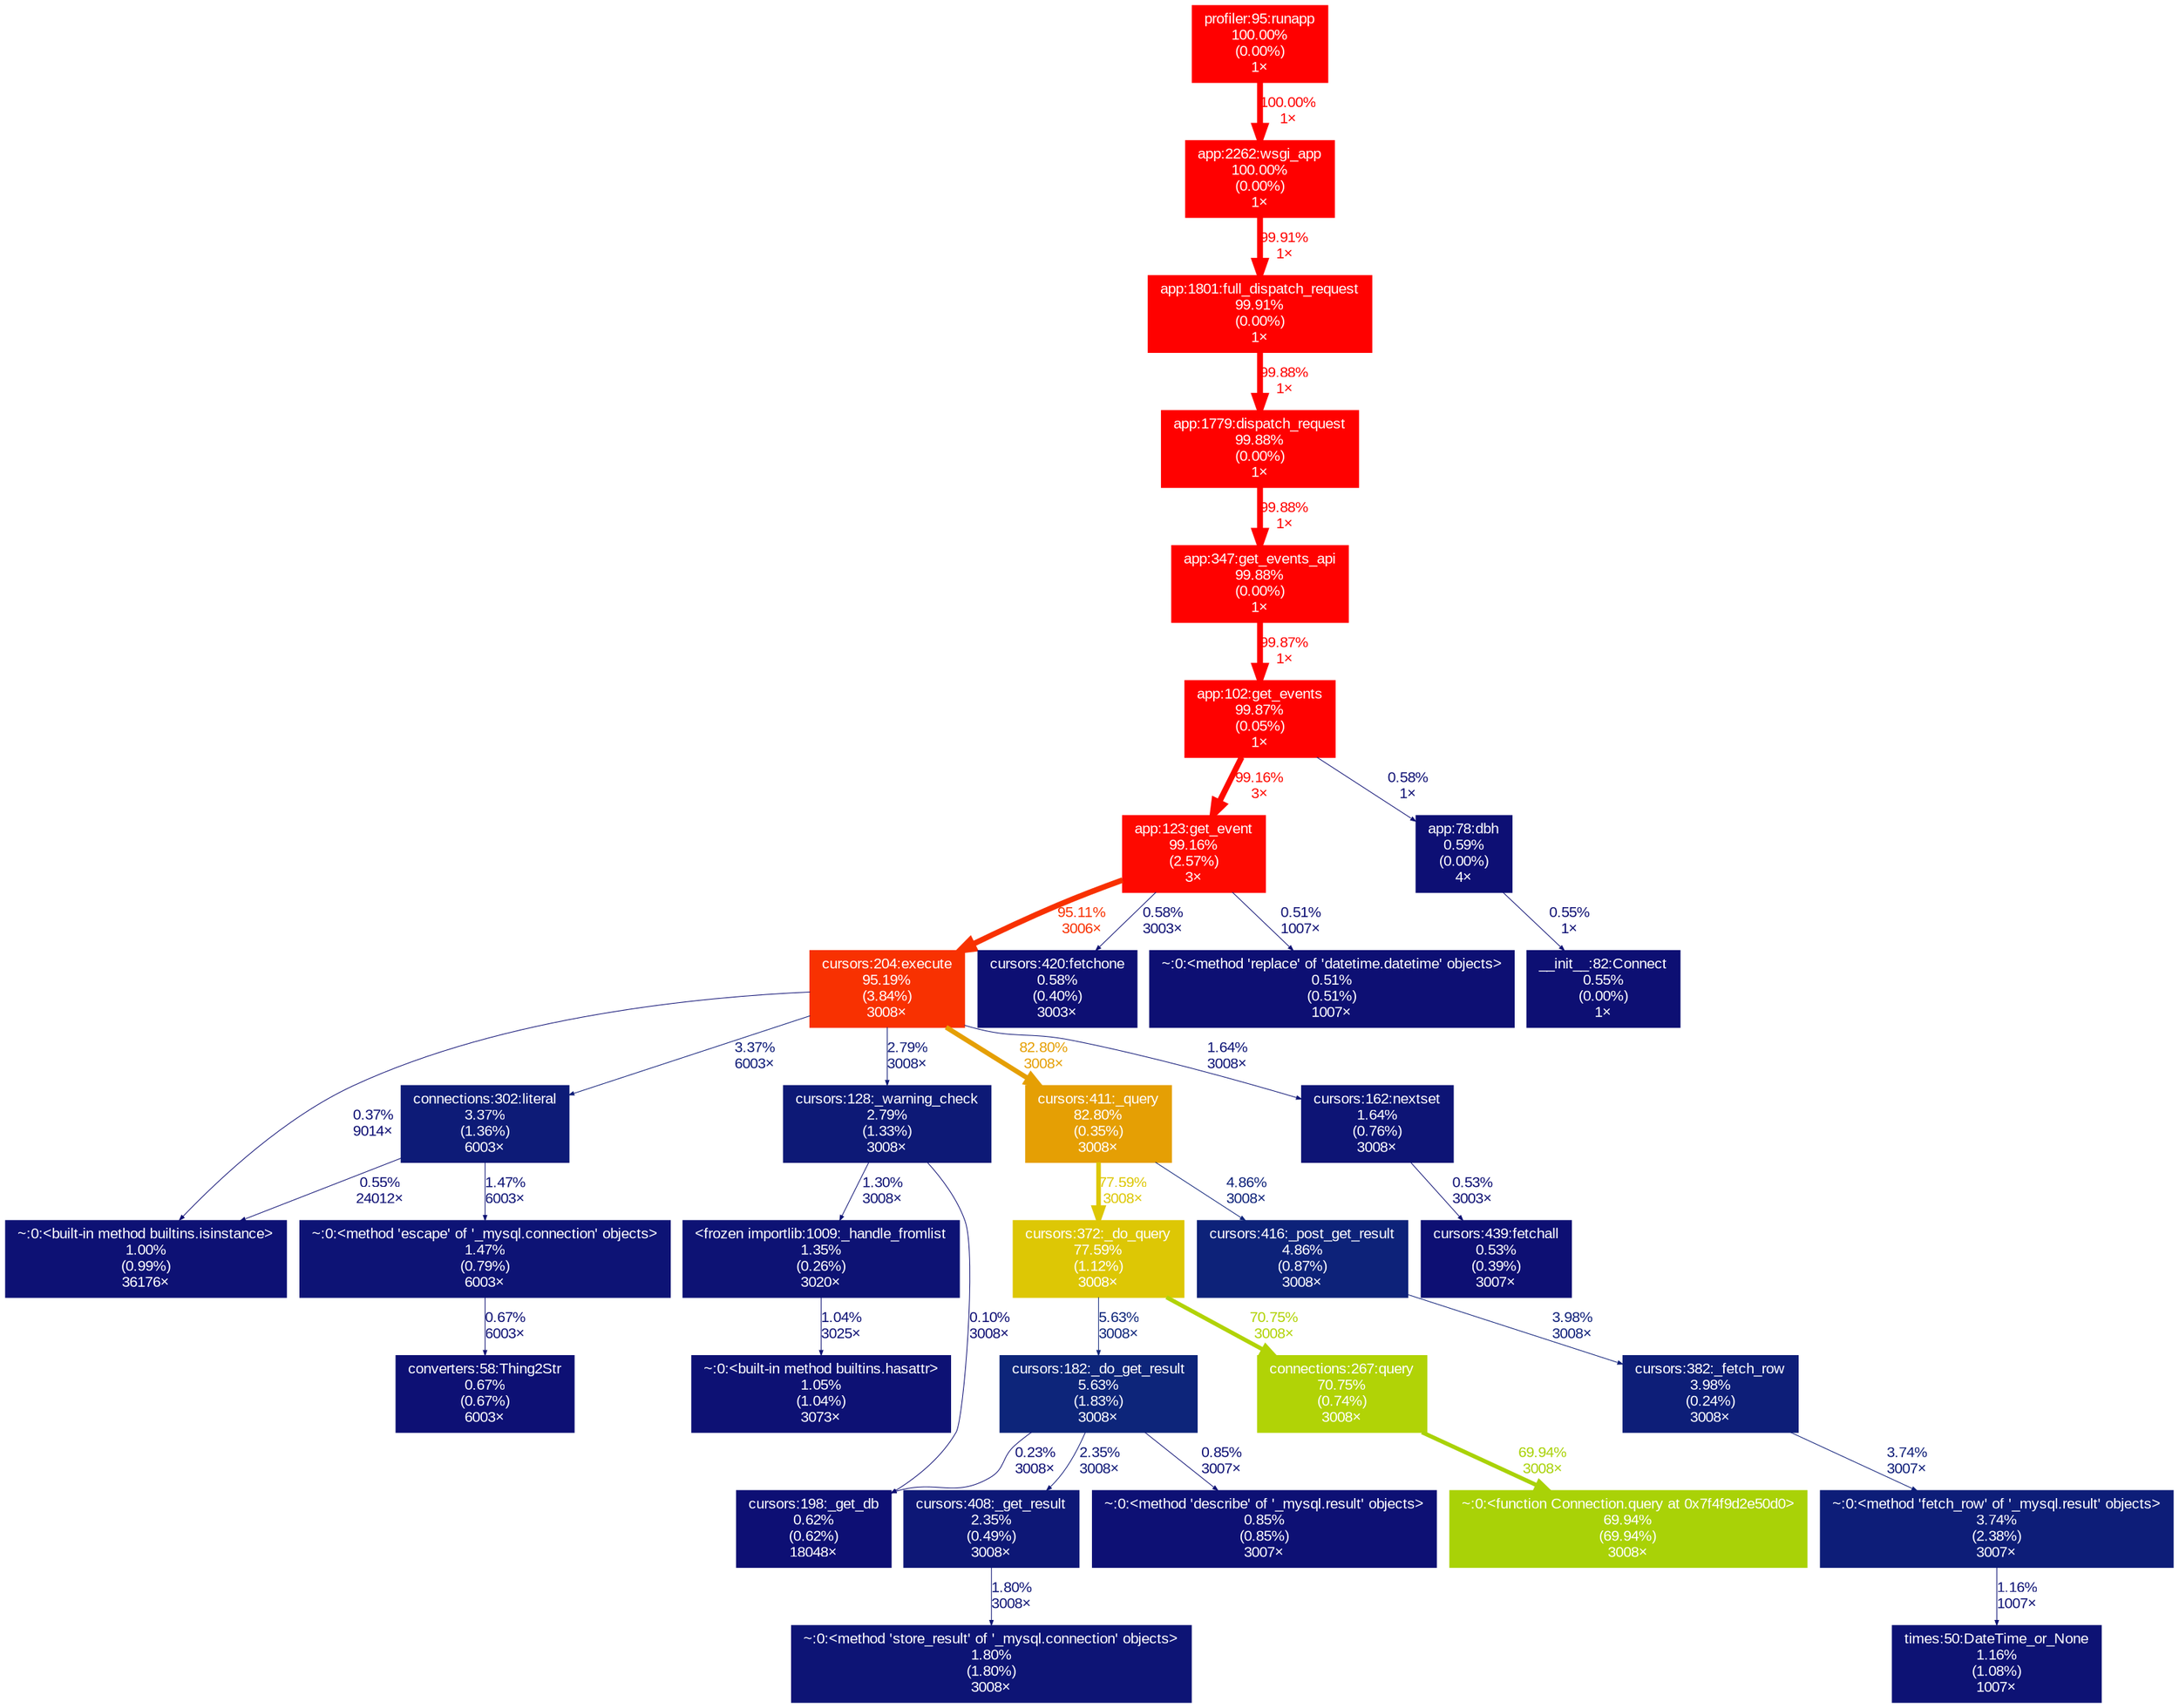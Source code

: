 digraph {
	graph [fontname=Arial, nodesep=0.125, ranksep=0.25];
	node [fontcolor=white, fontname=Arial, height=0, shape=box, style=filled, width=0];
	edge [fontname=Arial];
	11 [color="#ff0100", fontcolor="#ffffff", fontsize="10.00", label="app:102:get_events\n99.87%\n(0.05%)\n1×", tooltip="/home/isucon/torb/webapp/python/app.py"];
	11 -> 12 [arrowsize="1.00", color="#fe0900", fontcolor="#fe0900", fontsize="10.00", label="99.16%\n3×", labeldistance="3.97", penwidth="3.97"];
	11 -> 116 [arrowsize="0.35", color="#0d0f73", fontcolor="#0d0f73", fontsize="10.00", label="0.58%\n1×", labeldistance="0.50", penwidth="0.50"];
	12 [color="#fe0900", fontcolor="#ffffff", fontsize="10.00", label="app:123:get_event\n99.16%\n(2.57%)\n3×", tooltip="/home/isucon/torb/webapp/python/app.py"];
	12 -> 59 [arrowsize="0.98", color="#f83101", fontcolor="#f83101", fontsize="10.00", label="95.11%\n3006×", labeldistance="3.80", penwidth="3.80"];
	12 -> 150 [arrowsize="0.35", color="#0d0f73", fontcolor="#0d0f73", fontsize="10.00", label="0.58%\n3003×", labeldistance="0.50", penwidth="0.50"];
	12 -> 308 [arrowsize="0.35", color="#0d0f73", fontcolor="#0d0f73", fontsize="10.00", label="0.51%\n1007×", labeldistance="0.50", penwidth="0.50"];
	13 [color="#ff0100", fontcolor="#ffffff", fontsize="10.00", label="app:347:get_events_api\n99.88%\n(0.00%)\n1×", tooltip="/home/isucon/torb/webapp/python/app.py"];
	13 -> 11 [arrowsize="1.00", color="#ff0100", fontcolor="#ff0100", fontsize="10.00", label="99.87%\n1×", labeldistance="3.99", penwidth="3.99"];
	25 [color="#ff0000", fontcolor="#ffffff", fontsize="10.00", label="profiler:95:runapp\n100.00%\n(0.00%)\n1×", tooltip="/home/isucon/torb/webapp/python/venv/lib/python3.7/site-packages/werkzeug/contrib/profiler.py"];
	25 -> 234 [arrowsize="1.00", color="#ff0000", fontcolor="#ff0000", fontsize="10.00", label="100.00%\n1×", labeldistance="4.00", penwidth="4.00"];
	59 [color="#f83101", fontcolor="#ffffff", fontsize="10.00", label="cursors:204:execute\n95.19%\n(3.84%)\n3008×", tooltip="/home/isucon/torb/webapp/python/venv/lib/python3.7/site-packages/MySQLdb/cursors.py"];
	59 -> 121 [arrowsize="0.35", color="#0d0e73", fontcolor="#0d0e73", fontsize="10.00", label="0.37%\n9014×", labeldistance="0.50", penwidth="0.50"];
	59 -> 123 [arrowsize="0.35", color="#0d1b77", fontcolor="#0d1b77", fontsize="10.00", label="3.37%\n6003×", labeldistance="0.50", penwidth="0.50"];
	59 -> 275 [arrowsize="0.35", color="#0d1976", fontcolor="#0d1976", fontsize="10.00", label="2.79%\n3008×", labeldistance="0.50", penwidth="0.50"];
	59 -> 276 [arrowsize="0.35", color="#0d1475", fontcolor="#0d1475", fontsize="10.00", label="1.64%\n3008×", labeldistance="0.50", penwidth="0.50"];
	59 -> 278 [arrowsize="0.91", color="#e59f04", fontcolor="#e59f04", fontsize="10.00", label="82.80%\n3008×", labeldistance="3.31", penwidth="3.31"];
	94 [color="#0d1274", fontcolor="#ffffff", fontsize="10.00", label="<frozen importlib:1009:_handle_fromlist\n1.35%\n(0.26%)\n3020×", tooltip="<frozen importlib._bootstrap>"];
	94 -> 111 [arrowsize="0.35", color="#0d1174", fontcolor="#0d1174", fontsize="10.00", label="1.04%\n3025×", labeldistance="0.50", penwidth="0.50"];
	108 [color="#ff0100", fontcolor="#ffffff", fontsize="10.00", label="app:1779:dispatch_request\n99.88%\n(0.00%)\n1×", tooltip="/home/isucon/torb/webapp/python/venv/lib/python3.7/site-packages/flask/app.py"];
	108 -> 13 [arrowsize="1.00", color="#ff0100", fontcolor="#ff0100", fontsize="10.00", label="99.88%\n1×", labeldistance="4.00", penwidth="4.00"];
	111 [color="#0d1174", fontcolor="#ffffff", fontsize="10.00", label="~:0:<built-in method builtins.hasattr>\n1.05%\n(1.04%)\n3073×", tooltip="~"];
	116 [color="#0d0f74", fontcolor="#ffffff", fontsize="10.00", label="app:78:dbh\n0.59%\n(0.00%)\n4×", tooltip="/home/isucon/torb/webapp/python/app.py"];
	116 -> 206 [arrowsize="0.35", color="#0d0f73", fontcolor="#0d0f73", fontsize="10.00", label="0.55%\n1×", labeldistance="0.50", penwidth="0.50"];
	121 [color="#0d1174", fontcolor="#ffffff", fontsize="10.00", label="~:0:<built-in method builtins.isinstance>\n1.00%\n(0.99%)\n36176×", tooltip="~"];
	122 [color="#b1d306", fontcolor="#ffffff", fontsize="10.00", label="connections:267:query\n70.75%\n(0.74%)\n3008×", tooltip="/home/isucon/torb/webapp/python/venv/lib/python3.7/site-packages/MySQLdb/connections.py"];
	122 -> 299 [arrowsize="0.84", color="#a9d207", fontcolor="#a9d207", fontsize="10.00", label="69.94%\n3008×", labeldistance="2.80", penwidth="2.80"];
	123 [color="#0d1b77", fontcolor="#ffffff", fontsize="10.00", label="connections:302:literal\n3.37%\n(1.36%)\n6003×", tooltip="/home/isucon/torb/webapp/python/venv/lib/python3.7/site-packages/MySQLdb/connections.py"];
	123 -> 121 [arrowsize="0.35", color="#0d0f73", fontcolor="#0d0f73", fontsize="10.00", label="0.55%\n24012×", labeldistance="0.50", penwidth="0.50"];
	123 -> 213 [arrowsize="0.35", color="#0d1375", fontcolor="#0d1375", fontsize="10.00", label="1.47%\n6003×", labeldistance="0.50", penwidth="0.50"];
	150 [color="#0d0f73", fontcolor="#ffffff", fontsize="10.00", label="cursors:420:fetchone\n0.58%\n(0.40%)\n3003×", tooltip="/home/isucon/torb/webapp/python/venv/lib/python3.7/site-packages/MySQLdb/cursors.py"];
	151 [color="#0d0f73", fontcolor="#ffffff", fontsize="10.00", label="cursors:439:fetchall\n0.53%\n(0.39%)\n3007×", tooltip="/home/isucon/torb/webapp/python/venv/lib/python3.7/site-packages/MySQLdb/cursors.py"];
	153 [color="#0d1274", fontcolor="#ffffff", fontsize="10.00", label="times:50:DateTime_or_None\n1.16%\n(1.08%)\n1007×", tooltip="/home/isucon/torb/webapp/python/venv/lib/python3.7/site-packages/MySQLdb/times.py"];
	205 [color="#0d1d78", fontcolor="#ffffff", fontsize="10.00", label="~:0:<method 'fetch_row' of '_mysql.result' objects>\n3.74%\n(2.38%)\n3007×", tooltip="~"];
	205 -> 153 [arrowsize="0.35", color="#0d1274", fontcolor="#0d1274", fontsize="10.00", label="1.16%\n1007×", labeldistance="0.50", penwidth="0.50"];
	206 [color="#0d0f73", fontcolor="#ffffff", fontsize="10.00", label="__init__:82:Connect\n0.55%\n(0.00%)\n1×", tooltip="/home/isucon/torb/webapp/python/venv/lib/python3.7/site-packages/MySQLdb/__init__.py"];
	209 [color="#ddc705", fontcolor="#ffffff", fontsize="10.00", label="cursors:372:_do_query\n77.59%\n(1.12%)\n3008×", tooltip="/home/isucon/torb/webapp/python/venv/lib/python3.7/site-packages/MySQLdb/cursors.py"];
	209 -> 122 [arrowsize="0.84", color="#b1d306", fontcolor="#b1d306", fontsize="10.00", label="70.75%\n3008×", labeldistance="2.83", penwidth="2.83"];
	209 -> 277 [arrowsize="0.35", color="#0d257a", fontcolor="#0d257a", fontsize="10.00", label="5.63%\n3008×", labeldistance="0.50", penwidth="0.50"];
	212 [color="#0d1074", fontcolor="#ffffff", fontsize="10.00", label="converters:58:Thing2Str\n0.67%\n(0.67%)\n6003×", tooltip="/home/isucon/torb/webapp/python/venv/lib/python3.7/site-packages/MySQLdb/converters.py"];
	213 [color="#0d1375", fontcolor="#ffffff", fontsize="10.00", label="~:0:<method 'escape' of '_mysql.connection' objects>\n1.47%\n(0.79%)\n6003×", tooltip="~"];
	213 -> 212 [arrowsize="0.35", color="#0d1074", fontcolor="#0d1074", fontsize="10.00", label="0.67%\n6003×", labeldistance="0.50", penwidth="0.50"];
	234 [color="#ff0000", fontcolor="#ffffff", fontsize="10.00", label="app:2262:wsgi_app\n100.00%\n(0.00%)\n1×", tooltip="/home/isucon/torb/webapp/python/venv/lib/python3.7/site-packages/flask/app.py"];
	234 -> 247 [arrowsize="1.00", color="#ff0100", fontcolor="#ff0100", fontsize="10.00", label="99.91%\n1×", labeldistance="4.00", penwidth="4.00"];
	247 [color="#ff0100", fontcolor="#ffffff", fontsize="10.00", label="app:1801:full_dispatch_request\n99.91%\n(0.00%)\n1×", tooltip="/home/isucon/torb/webapp/python/venv/lib/python3.7/site-packages/flask/app.py"];
	247 -> 108 [arrowsize="1.00", color="#ff0100", fontcolor="#ff0100", fontsize="10.00", label="99.88%\n1×", labeldistance="4.00", penwidth="4.00"];
	273 [color="#0d0f74", fontcolor="#ffffff", fontsize="10.00", label="cursors:198:_get_db\n0.62%\n(0.62%)\n18048×", tooltip="/home/isucon/torb/webapp/python/venv/lib/python3.7/site-packages/MySQLdb/cursors.py"];
	274 [color="#0d1776", fontcolor="#ffffff", fontsize="10.00", label="cursors:408:_get_result\n2.35%\n(0.49%)\n3008×", tooltip="/home/isucon/torb/webapp/python/venv/lib/python3.7/site-packages/MySQLdb/cursors.py"];
	274 -> 300 [arrowsize="0.35", color="#0d1475", fontcolor="#0d1475", fontsize="10.00", label="1.80%\n3008×", labeldistance="0.50", penwidth="0.50"];
	275 [color="#0d1976", fontcolor="#ffffff", fontsize="10.00", label="cursors:128:_warning_check\n2.79%\n(1.33%)\n3008×", tooltip="/home/isucon/torb/webapp/python/venv/lib/python3.7/site-packages/MySQLdb/cursors.py"];
	275 -> 94 [arrowsize="0.35", color="#0d1274", fontcolor="#0d1274", fontsize="10.00", label="1.30%\n3008×", labeldistance="0.50", penwidth="0.50"];
	275 -> 273 [arrowsize="0.35", color="#0d0d73", fontcolor="#0d0d73", fontsize="10.00", label="0.10%\n3008×", labeldistance="0.50", penwidth="0.50"];
	276 [color="#0d1475", fontcolor="#ffffff", fontsize="10.00", label="cursors:162:nextset\n1.64%\n(0.76%)\n3008×", tooltip="/home/isucon/torb/webapp/python/venv/lib/python3.7/site-packages/MySQLdb/cursors.py"];
	276 -> 151 [arrowsize="0.35", color="#0d0f73", fontcolor="#0d0f73", fontsize="10.00", label="0.53%\n3003×", labeldistance="0.50", penwidth="0.50"];
	277 [color="#0d257a", fontcolor="#ffffff", fontsize="10.00", label="cursors:182:_do_get_result\n5.63%\n(1.83%)\n3008×", tooltip="/home/isucon/torb/webapp/python/venv/lib/python3.7/site-packages/MySQLdb/cursors.py"];
	277 -> 273 [arrowsize="0.35", color="#0d0e73", fontcolor="#0d0e73", fontsize="10.00", label="0.23%\n3008×", labeldistance="0.50", penwidth="0.50"];
	277 -> 274 [arrowsize="0.35", color="#0d1776", fontcolor="#0d1776", fontsize="10.00", label="2.35%\n3008×", labeldistance="0.50", penwidth="0.50"];
	277 -> 286 [arrowsize="0.35", color="#0d1074", fontcolor="#0d1074", fontsize="10.00", label="0.85%\n3007×", labeldistance="0.50", penwidth="0.50"];
	278 [color="#e59f04", fontcolor="#ffffff", fontsize="10.00", label="cursors:411:_query\n82.80%\n(0.35%)\n3008×", tooltip="/home/isucon/torb/webapp/python/venv/lib/python3.7/site-packages/MySQLdb/cursors.py"];
	278 -> 209 [arrowsize="0.88", color="#ddc705", fontcolor="#ddc705", fontsize="10.00", label="77.59%\n3008×", labeldistance="3.10", penwidth="3.10"];
	278 -> 280 [arrowsize="0.35", color="#0d2279", fontcolor="#0d2279", fontsize="10.00", label="4.86%\n3008×", labeldistance="0.50", penwidth="0.50"];
	279 [color="#0d1e78", fontcolor="#ffffff", fontsize="10.00", label="cursors:382:_fetch_row\n3.98%\n(0.24%)\n3008×", tooltip="/home/isucon/torb/webapp/python/venv/lib/python3.7/site-packages/MySQLdb/cursors.py"];
	279 -> 205 [arrowsize="0.35", color="#0d1d78", fontcolor="#0d1d78", fontsize="10.00", label="3.74%\n3007×", labeldistance="0.50", penwidth="0.50"];
	280 [color="#0d2279", fontcolor="#ffffff", fontsize="10.00", label="cursors:416:_post_get_result\n4.86%\n(0.87%)\n3008×", tooltip="/home/isucon/torb/webapp/python/venv/lib/python3.7/site-packages/MySQLdb/cursors.py"];
	280 -> 279 [arrowsize="0.35", color="#0d1e78", fontcolor="#0d1e78", fontsize="10.00", label="3.98%\n3008×", labeldistance="0.50", penwidth="0.50"];
	286 [color="#0d1074", fontcolor="#ffffff", fontsize="10.00", label="~:0:<method 'describe' of '_mysql.result' objects>\n0.85%\n(0.85%)\n3007×", tooltip="~"];
	299 [color="#a9d207", fontcolor="#ffffff", fontsize="10.00", label="~:0:<function Connection.query at 0x7f4f9d2e50d0>\n69.94%\n(69.94%)\n3008×", tooltip="~"];
	300 [color="#0d1475", fontcolor="#ffffff", fontsize="10.00", label="~:0:<method 'store_result' of '_mysql.connection' objects>\n1.80%\n(1.80%)\n3008×", tooltip="~"];
	308 [color="#0d0f73", fontcolor="#ffffff", fontsize="10.00", label="~:0:<method 'replace' of 'datetime.datetime' objects>\n0.51%\n(0.51%)\n1007×", tooltip="~"];
}
